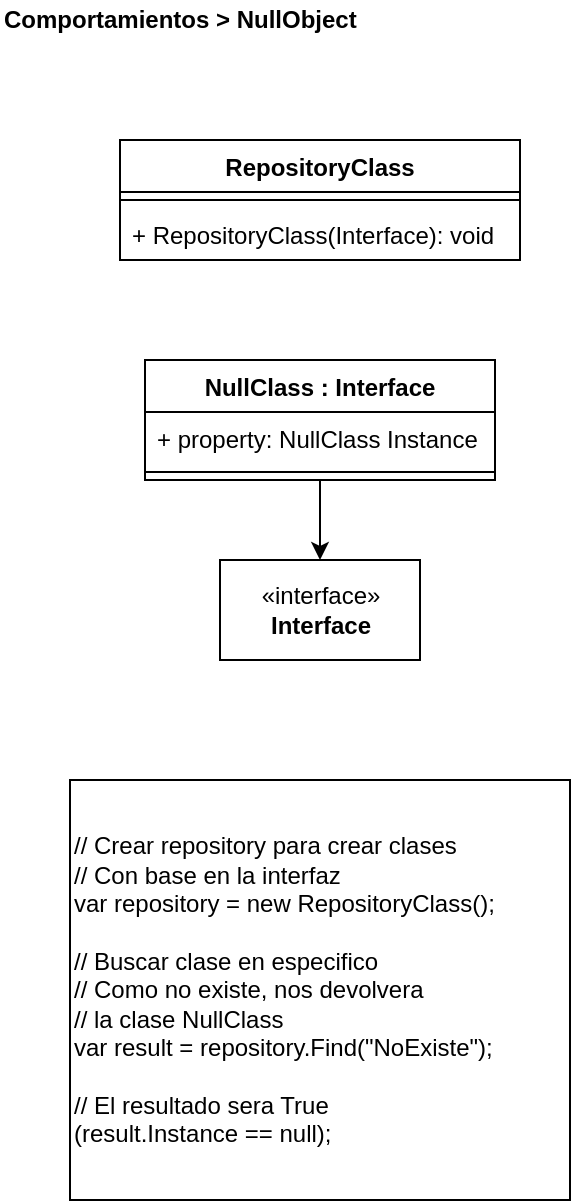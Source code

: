 <mxfile version="13.0.1" type="device"><diagram id="2dO6k6mJ6DyXyBbT0Y1m" name="Page-1"><mxGraphModel dx="1422" dy="822" grid="1" gridSize="10" guides="1" tooltips="1" connect="1" arrows="1" fold="1" page="1" pageScale="1" pageWidth="827" pageHeight="1169" math="0" shadow="0"><root><mxCell id="0"/><mxCell id="1" parent="0"/><mxCell id="jb3W8oWvL1DoOddfANbn-21" value="// Crear repository para crear clases&lt;br&gt;// Con base en la interfaz&lt;br&gt;var repository = new RepositoryClass();&lt;br&gt;&lt;br&gt;// Buscar clase en especifico&lt;br&gt;// Como no existe, nos devolvera&lt;br&gt;// la clase&amp;nbsp;NullClass&lt;br&gt;var result = repository.Find(&quot;NoExiste&quot;);&lt;br&gt;&lt;br&gt;// El resultado sera True&lt;br&gt;(result.Instance == null);" style="rounded=0;whiteSpace=wrap;html=1;align=left;labelBackgroundColor=#ffffff;" parent="1" vertex="1"><mxGeometry x="35" y="390" width="250" height="210" as="geometry"/></mxCell><mxCell id="_gdt-Ls8ZpUdM3LCKQaS-1" value="&lt;b&gt;Comportamientos &amp;gt; NullObject&lt;br&gt;&lt;/b&gt;" style="text;html=1;align=left;verticalAlign=middle;resizable=0;points=[];autosize=1;" parent="1" vertex="1"><mxGeometry width="190" height="20" as="geometry"/></mxCell><mxCell id="ZlGMSsqIcJae-Huhz_eP-10" style="edgeStyle=orthogonalEdgeStyle;rounded=0;orthogonalLoop=1;jettySize=auto;html=1;entryX=0.5;entryY=0;entryDx=0;entryDy=0;" edge="1" parent="1" source="ZlGMSsqIcJae-Huhz_eP-5" target="ZlGMSsqIcJae-Huhz_eP-9"><mxGeometry relative="1" as="geometry"/></mxCell><mxCell id="ZlGMSsqIcJae-Huhz_eP-9" value="«interface»&lt;br&gt;&lt;b&gt;Interface&lt;br&gt;&lt;/b&gt;" style="html=1;" vertex="1" parent="1"><mxGeometry x="110" y="280" width="100" height="50" as="geometry"/></mxCell><mxCell id="ZlGMSsqIcJae-Huhz_eP-1" value="RepositoryClass" style="swimlane;fontStyle=1;align=center;verticalAlign=top;childLayout=stackLayout;horizontal=1;startSize=26;horizontalStack=0;resizeParent=1;resizeParentMax=0;resizeLast=0;collapsible=1;marginBottom=0;" vertex="1" parent="1"><mxGeometry x="60" y="70" width="200" height="60" as="geometry"/></mxCell><mxCell id="ZlGMSsqIcJae-Huhz_eP-3" value="" style="line;strokeWidth=1;fillColor=none;align=left;verticalAlign=middle;spacingTop=-1;spacingLeft=3;spacingRight=3;rotatable=0;labelPosition=right;points=[];portConstraint=eastwest;" vertex="1" parent="ZlGMSsqIcJae-Huhz_eP-1"><mxGeometry y="26" width="200" height="8" as="geometry"/></mxCell><mxCell id="ZlGMSsqIcJae-Huhz_eP-4" value="+ RepositoryClass(Interface): void" style="text;strokeColor=none;fillColor=none;align=left;verticalAlign=top;spacingLeft=4;spacingRight=4;overflow=hidden;rotatable=0;points=[[0,0.5],[1,0.5]];portConstraint=eastwest;" vertex="1" parent="ZlGMSsqIcJae-Huhz_eP-1"><mxGeometry y="34" width="200" height="26" as="geometry"/></mxCell><mxCell id="ZlGMSsqIcJae-Huhz_eP-5" value="NullClass : Interface" style="swimlane;fontStyle=1;align=center;verticalAlign=top;childLayout=stackLayout;horizontal=1;startSize=26;horizontalStack=0;resizeParent=1;resizeParentMax=0;resizeLast=0;collapsible=1;marginBottom=0;" vertex="1" parent="1"><mxGeometry x="72.5" y="180" width="175" height="60" as="geometry"/></mxCell><mxCell id="ZlGMSsqIcJae-Huhz_eP-6" value="+ property: NullClass Instance" style="text;strokeColor=none;fillColor=none;align=left;verticalAlign=top;spacingLeft=4;spacingRight=4;overflow=hidden;rotatable=0;points=[[0,0.5],[1,0.5]];portConstraint=eastwest;" vertex="1" parent="ZlGMSsqIcJae-Huhz_eP-5"><mxGeometry y="26" width="175" height="26" as="geometry"/></mxCell><mxCell id="ZlGMSsqIcJae-Huhz_eP-7" value="" style="line;strokeWidth=1;fillColor=none;align=left;verticalAlign=middle;spacingTop=-1;spacingLeft=3;spacingRight=3;rotatable=0;labelPosition=right;points=[];portConstraint=eastwest;" vertex="1" parent="ZlGMSsqIcJae-Huhz_eP-5"><mxGeometry y="52" width="175" height="8" as="geometry"/></mxCell></root></mxGraphModel></diagram></mxfile>
